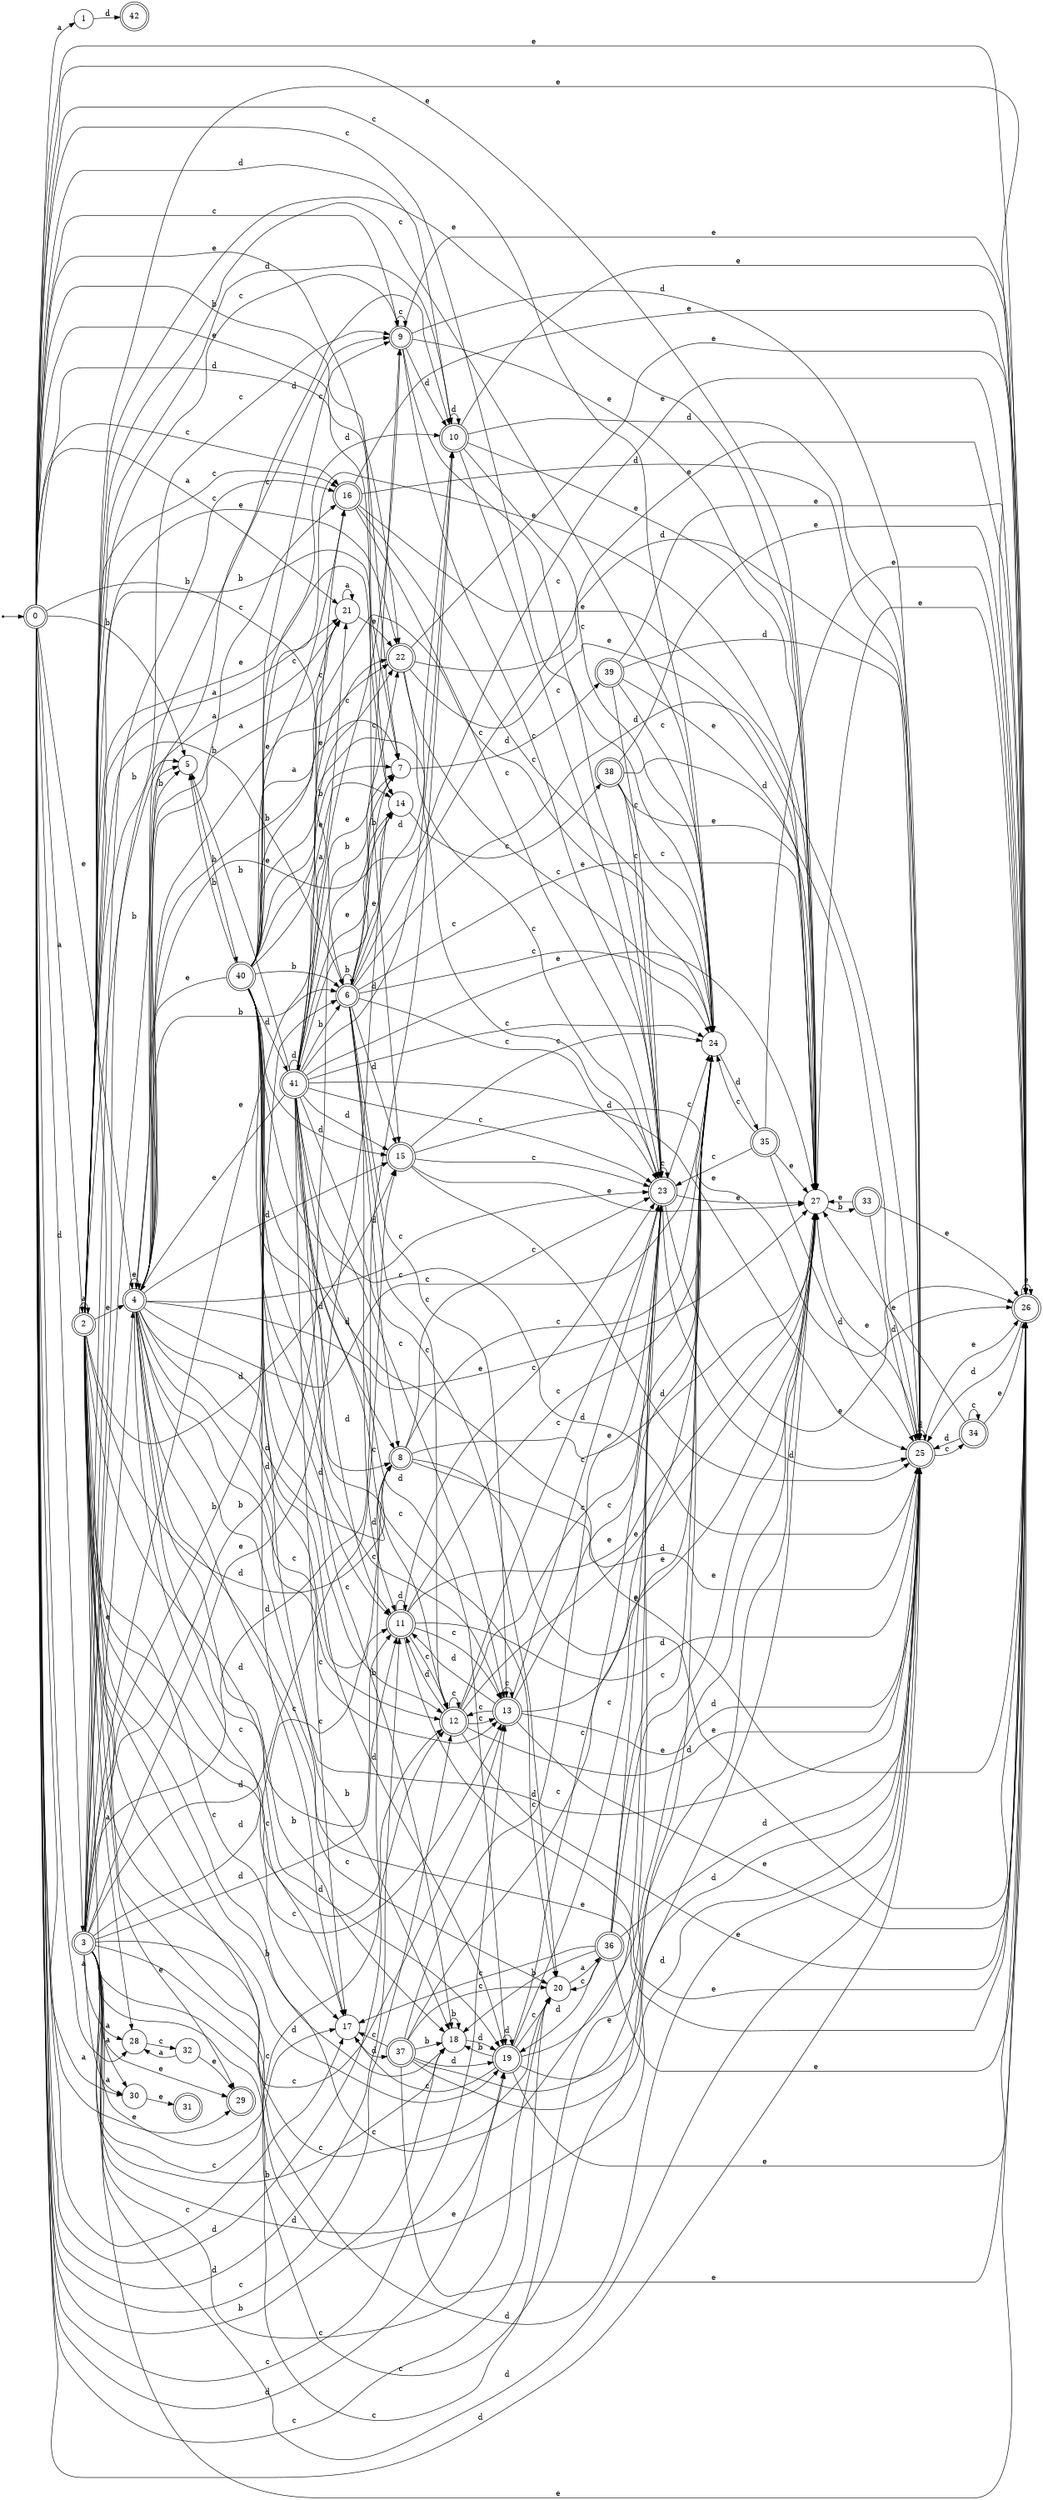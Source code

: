 digraph finite_state_machine {
rankdir=LR;
size="20,20";
node [shape = point]; "dummy0"
node [shape = doublecircle]; "0";"dummy0" -> "0";
node [shape = circle]; "1";
node [shape = doublecircle]; "2";node [shape = doublecircle]; "3";node [shape = doublecircle]; "4";node [shape = circle]; "5";
node [shape = doublecircle]; "6";node [shape = circle]; "7";
node [shape = doublecircle]; "8";node [shape = doublecircle]; "9";node [shape = doublecircle]; "10";node [shape = doublecircle]; "11";node [shape = doublecircle]; "12";node [shape = doublecircle]; "13";node [shape = circle]; "14";
node [shape = doublecircle]; "15";node [shape = doublecircle]; "16";node [shape = circle]; "17";
node [shape = circle]; "18";
node [shape = doublecircle]; "19";node [shape = circle]; "20";
node [shape = circle]; "21";
node [shape = doublecircle]; "22";node [shape = doublecircle]; "23";node [shape = circle]; "24";
node [shape = doublecircle]; "25";node [shape = doublecircle]; "26";node [shape = circle]; "27";
node [shape = circle]; "28";
node [shape = doublecircle]; "29";node [shape = circle]; "30";
node [shape = doublecircle]; "31";node [shape = circle]; "32";
node [shape = doublecircle]; "33";node [shape = doublecircle]; "34";node [shape = doublecircle]; "35";node [shape = doublecircle]; "36";node [shape = doublecircle]; "37";node [shape = doublecircle]; "38";node [shape = doublecircle]; "39";node [shape = doublecircle]; "40";node [shape = doublecircle]; "41";node [shape = doublecircle]; "42";"0" -> "1" [label = "a"];
 "0" -> "2" [label = "a"];
 "0" -> "21" [label = "a"];
 "0" -> "28" [label = "a"];
 "0" -> "30" [label = "a"];
 "0" -> "3" [label = "d"];
 "0" -> "19" [label = "d"];
 "0" -> "8" [label = "d"];
 "0" -> "25" [label = "d"];
 "0" -> "10" [label = "d"];
 "0" -> "11" [label = "d"];
 "0" -> "15" [label = "d"];
 "0" -> "4" [label = "e"];
 "0" -> "22" [label = "e"];
 "0" -> "26" [label = "e"];
 "0" -> "27" [label = "e"];
 "0" -> "29" [label = "e"];
 "0" -> "14" [label = "e"];
 "0" -> "18" [label = "b"];
 "0" -> "5" [label = "b"];
 "0" -> "6" [label = "b"];
 "0" -> "7" [label = "b"];
 "0" -> "9" [label = "c"];
 "0" -> "12" [label = "c"];
 "0" -> "13" [label = "c"];
 "0" -> "16" [label = "c"];
 "0" -> "17" [label = "c"];
 "0" -> "20" [label = "c"];
 "0" -> "23" [label = "c"];
 "0" -> "24" [label = "c"];
 "30" -> "31" [label = "e"];
 "28" -> "32" [label = "c"];
 "32" -> "28" [label = "a"];
 "32" -> "29" [label = "e"];
 "27" -> "33" [label = "b"];
 "33" -> "26" [label = "e"];
 "33" -> "27" [label = "e"];
 "33" -> "25" [label = "d"];
 "26" -> "26" [label = "e"];
 "26" -> "27" [label = "e"];
 "26" -> "25" [label = "d"];
 "25" -> "25" [label = "d"];
 "25" -> "34" [label = "c"];
 "25" -> "26" [label = "e"];
 "25" -> "27" [label = "e"];
 "34" -> "34" [label = "c"];
 "34" -> "25" [label = "d"];
 "34" -> "26" [label = "e"];
 "34" -> "27" [label = "e"];
 "24" -> "35" [label = "d"];
 "35" -> "24" [label = "c"];
 "35" -> "23" [label = "c"];
 "35" -> "25" [label = "d"];
 "35" -> "26" [label = "e"];
 "35" -> "27" [label = "e"];
 "23" -> "24" [label = "c"];
 "23" -> "23" [label = "c"];
 "23" -> "25" [label = "d"];
 "23" -> "26" [label = "e"];
 "23" -> "27" [label = "e"];
 "22" -> "24" [label = "c"];
 "22" -> "23" [label = "c"];
 "22" -> "25" [label = "d"];
 "22" -> "26" [label = "e"];
 "22" -> "27" [label = "e"];
 "21" -> "21" [label = "a"];
 "21" -> "22" [label = "e"];
 "20" -> "36" [label = "a"];
 "36" -> "24" [label = "c"];
 "36" -> "17" [label = "c"];
 "36" -> "20" [label = "c"];
 "36" -> "23" [label = "c"];
 "36" -> "18" [label = "b"];
 "36" -> "25" [label = "d"];
 "36" -> "19" [label = "d"];
 "36" -> "26" [label = "e"];
 "36" -> "27" [label = "e"];
 "19" -> "25" [label = "d"];
 "19" -> "19" [label = "d"];
 "19" -> "18" [label = "b"];
 "19" -> "24" [label = "c"];
 "19" -> "17" [label = "c"];
 "19" -> "20" [label = "c"];
 "19" -> "23" [label = "c"];
 "19" -> "26" [label = "e"];
 "19" -> "27" [label = "e"];
 "18" -> "18" [label = "b"];
 "18" -> "19" [label = "d"];
 "17" -> "37" [label = "d"];
 "37" -> "24" [label = "c"];
 "37" -> "17" [label = "c"];
 "37" -> "20" [label = "c"];
 "37" -> "23" [label = "c"];
 "37" -> "18" [label = "b"];
 "37" -> "25" [label = "d"];
 "37" -> "19" [label = "d"];
 "37" -> "26" [label = "e"];
 "37" -> "27" [label = "e"];
 "16" -> "24" [label = "c"];
 "16" -> "23" [label = "c"];
 "16" -> "25" [label = "d"];
 "16" -> "26" [label = "e"];
 "16" -> "27" [label = "e"];
 "15" -> "24" [label = "c"];
 "15" -> "23" [label = "c"];
 "15" -> "25" [label = "d"];
 "15" -> "26" [label = "e"];
 "15" -> "27" [label = "e"];
 "14" -> "38" [label = "c"];
 "38" -> "24" [label = "c"];
 "38" -> "23" [label = "c"];
 "38" -> "25" [label = "d"];
 "38" -> "26" [label = "e"];
 "38" -> "27" [label = "e"];
 "13" -> "24" [label = "c"];
 "13" -> "12" [label = "c"];
 "13" -> "13" [label = "c"];
 "13" -> "23" [label = "c"];
 "13" -> "25" [label = "d"];
 "13" -> "11" [label = "d"];
 "13" -> "26" [label = "e"];
 "13" -> "27" [label = "e"];
 "12" -> "24" [label = "c"];
 "12" -> "12" [label = "c"];
 "12" -> "13" [label = "c"];
 "12" -> "23" [label = "c"];
 "12" -> "25" [label = "d"];
 "12" -> "11" [label = "d"];
 "12" -> "26" [label = "e"];
 "12" -> "27" [label = "e"];
 "11" -> "25" [label = "d"];
 "11" -> "11" [label = "d"];
 "11" -> "24" [label = "c"];
 "11" -> "12" [label = "c"];
 "11" -> "13" [label = "c"];
 "11" -> "23" [label = "c"];
 "11" -> "26" [label = "e"];
 "11" -> "27" [label = "e"];
 "10" -> "25" [label = "d"];
 "10" -> "10" [label = "d"];
 "10" -> "24" [label = "c"];
 "10" -> "23" [label = "c"];
 "10" -> "26" [label = "e"];
 "10" -> "27" [label = "e"];
 "9" -> "24" [label = "c"];
 "9" -> "9" [label = "c"];
 "9" -> "23" [label = "c"];
 "9" -> "25" [label = "d"];
 "9" -> "10" [label = "d"];
 "9" -> "26" [label = "e"];
 "9" -> "27" [label = "e"];
 "8" -> "24" [label = "c"];
 "8" -> "23" [label = "c"];
 "8" -> "25" [label = "d"];
 "8" -> "26" [label = "e"];
 "8" -> "27" [label = "e"];
 "7" -> "39" [label = "d"];
 "39" -> "24" [label = "c"];
 "39" -> "23" [label = "c"];
 "39" -> "25" [label = "d"];
 "39" -> "26" [label = "e"];
 "39" -> "27" [label = "e"];
 "6" -> "6" [label = "b"];
 "6" -> "7" [label = "b"];
 "6" -> "8" [label = "d"];
 "6" -> "25" [label = "d"];
 "6" -> "10" [label = "d"];
 "6" -> "11" [label = "d"];
 "6" -> "15" [label = "d"];
 "6" -> "23" [label = "c"];
 "6" -> "24" [label = "c"];
 "6" -> "9" [label = "c"];
 "6" -> "12" [label = "c"];
 "6" -> "13" [label = "c"];
 "6" -> "26" [label = "e"];
 "6" -> "27" [label = "e"];
 "6" -> "14" [label = "e"];
 "5" -> "40" [label = "b"];
 "40" -> "18" [label = "b"];
 "40" -> "5" [label = "b"];
 "40" -> "6" [label = "b"];
 "40" -> "7" [label = "b"];
 "40" -> "19" [label = "d"];
 "40" -> "8" [label = "d"];
 "40" -> "41" [label = "d"];
 "40" -> "10" [label = "d"];
 "40" -> "11" [label = "d"];
 "40" -> "25" [label = "d"];
 "40" -> "15" [label = "d"];
 "40" -> "4" [label = "e"];
 "40" -> "22" [label = "e"];
 "40" -> "26" [label = "e"];
 "40" -> "27" [label = "e"];
 "40" -> "14" [label = "e"];
 "40" -> "9" [label = "c"];
 "40" -> "12" [label = "c"];
 "40" -> "13" [label = "c"];
 "40" -> "16" [label = "c"];
 "40" -> "17" [label = "c"];
 "40" -> "20" [label = "c"];
 "40" -> "23" [label = "c"];
 "40" -> "24" [label = "c"];
 "40" -> "21" [label = "a"];
 "41" -> "19" [label = "d"];
 "41" -> "8" [label = "d"];
 "41" -> "41" [label = "d"];
 "41" -> "10" [label = "d"];
 "41" -> "11" [label = "d"];
 "41" -> "25" [label = "d"];
 "41" -> "15" [label = "d"];
 "41" -> "18" [label = "b"];
 "41" -> "5" [label = "b"];
 "41" -> "6" [label = "b"];
 "41" -> "7" [label = "b"];
 "41" -> "4" [label = "e"];
 "41" -> "22" [label = "e"];
 "41" -> "26" [label = "e"];
 "41" -> "27" [label = "e"];
 "41" -> "14" [label = "e"];
 "41" -> "9" [label = "c"];
 "41" -> "12" [label = "c"];
 "41" -> "13" [label = "c"];
 "41" -> "16" [label = "c"];
 "41" -> "17" [label = "c"];
 "41" -> "20" [label = "c"];
 "41" -> "23" [label = "c"];
 "41" -> "24" [label = "c"];
 "41" -> "21" [label = "a"];
 "4" -> "4" [label = "e"];
 "4" -> "22" [label = "e"];
 "4" -> "26" [label = "e"];
 "4" -> "27" [label = "e"];
 "4" -> "14" [label = "e"];
 "4" -> "18" [label = "b"];
 "4" -> "5" [label = "b"];
 "4" -> "6" [label = "b"];
 "4" -> "7" [label = "b"];
 "4" -> "19" [label = "d"];
 "4" -> "8" [label = "d"];
 "4" -> "25" [label = "d"];
 "4" -> "10" [label = "d"];
 "4" -> "11" [label = "d"];
 "4" -> "15" [label = "d"];
 "4" -> "9" [label = "c"];
 "4" -> "12" [label = "c"];
 "4" -> "13" [label = "c"];
 "4" -> "16" [label = "c"];
 "4" -> "17" [label = "c"];
 "4" -> "20" [label = "c"];
 "4" -> "23" [label = "c"];
 "4" -> "24" [label = "c"];
 "4" -> "21" [label = "a"];
 "3" -> "4" [label = "e"];
 "3" -> "22" [label = "e"];
 "3" -> "26" [label = "e"];
 "3" -> "27" [label = "e"];
 "3" -> "29" [label = "e"];
 "3" -> "14" [label = "e"];
 "3" -> "18" [label = "b"];
 "3" -> "5" [label = "b"];
 "3" -> "6" [label = "b"];
 "3" -> "7" [label = "b"];
 "3" -> "19" [label = "d"];
 "3" -> "8" [label = "d"];
 "3" -> "25" [label = "d"];
 "3" -> "10" [label = "d"];
 "3" -> "11" [label = "d"];
 "3" -> "15" [label = "d"];
 "3" -> "9" [label = "c"];
 "3" -> "12" [label = "c"];
 "3" -> "13" [label = "c"];
 "3" -> "16" [label = "c"];
 "3" -> "17" [label = "c"];
 "3" -> "20" [label = "c"];
 "3" -> "23" [label = "c"];
 "3" -> "24" [label = "c"];
 "3" -> "28" [label = "a"];
 "3" -> "21" [label = "a"];
 "3" -> "30" [label = "a"];
 "2" -> "2" [label = "a"];
 "2" -> "28" [label = "a"];
 "2" -> "21" [label = "a"];
 "2" -> "30" [label = "a"];
 "2" -> "4" [label = "e"];
 "2" -> "22" [label = "e"];
 "2" -> "26" [label = "e"];
 "2" -> "27" [label = "e"];
 "2" -> "29" [label = "e"];
 "2" -> "14" [label = "e"];
 "2" -> "18" [label = "b"];
 "2" -> "5" [label = "b"];
 "2" -> "6" [label = "b"];
 "2" -> "7" [label = "b"];
 "2" -> "19" [label = "d"];
 "2" -> "8" [label = "d"];
 "2" -> "25" [label = "d"];
 "2" -> "10" [label = "d"];
 "2" -> "11" [label = "d"];
 "2" -> "15" [label = "d"];
 "2" -> "9" [label = "c"];
 "2" -> "12" [label = "c"];
 "2" -> "13" [label = "c"];
 "2" -> "16" [label = "c"];
 "2" -> "17" [label = "c"];
 "2" -> "20" [label = "c"];
 "2" -> "23" [label = "c"];
 "2" -> "24" [label = "c"];
 "1" -> "42" [label = "d"];
 }
